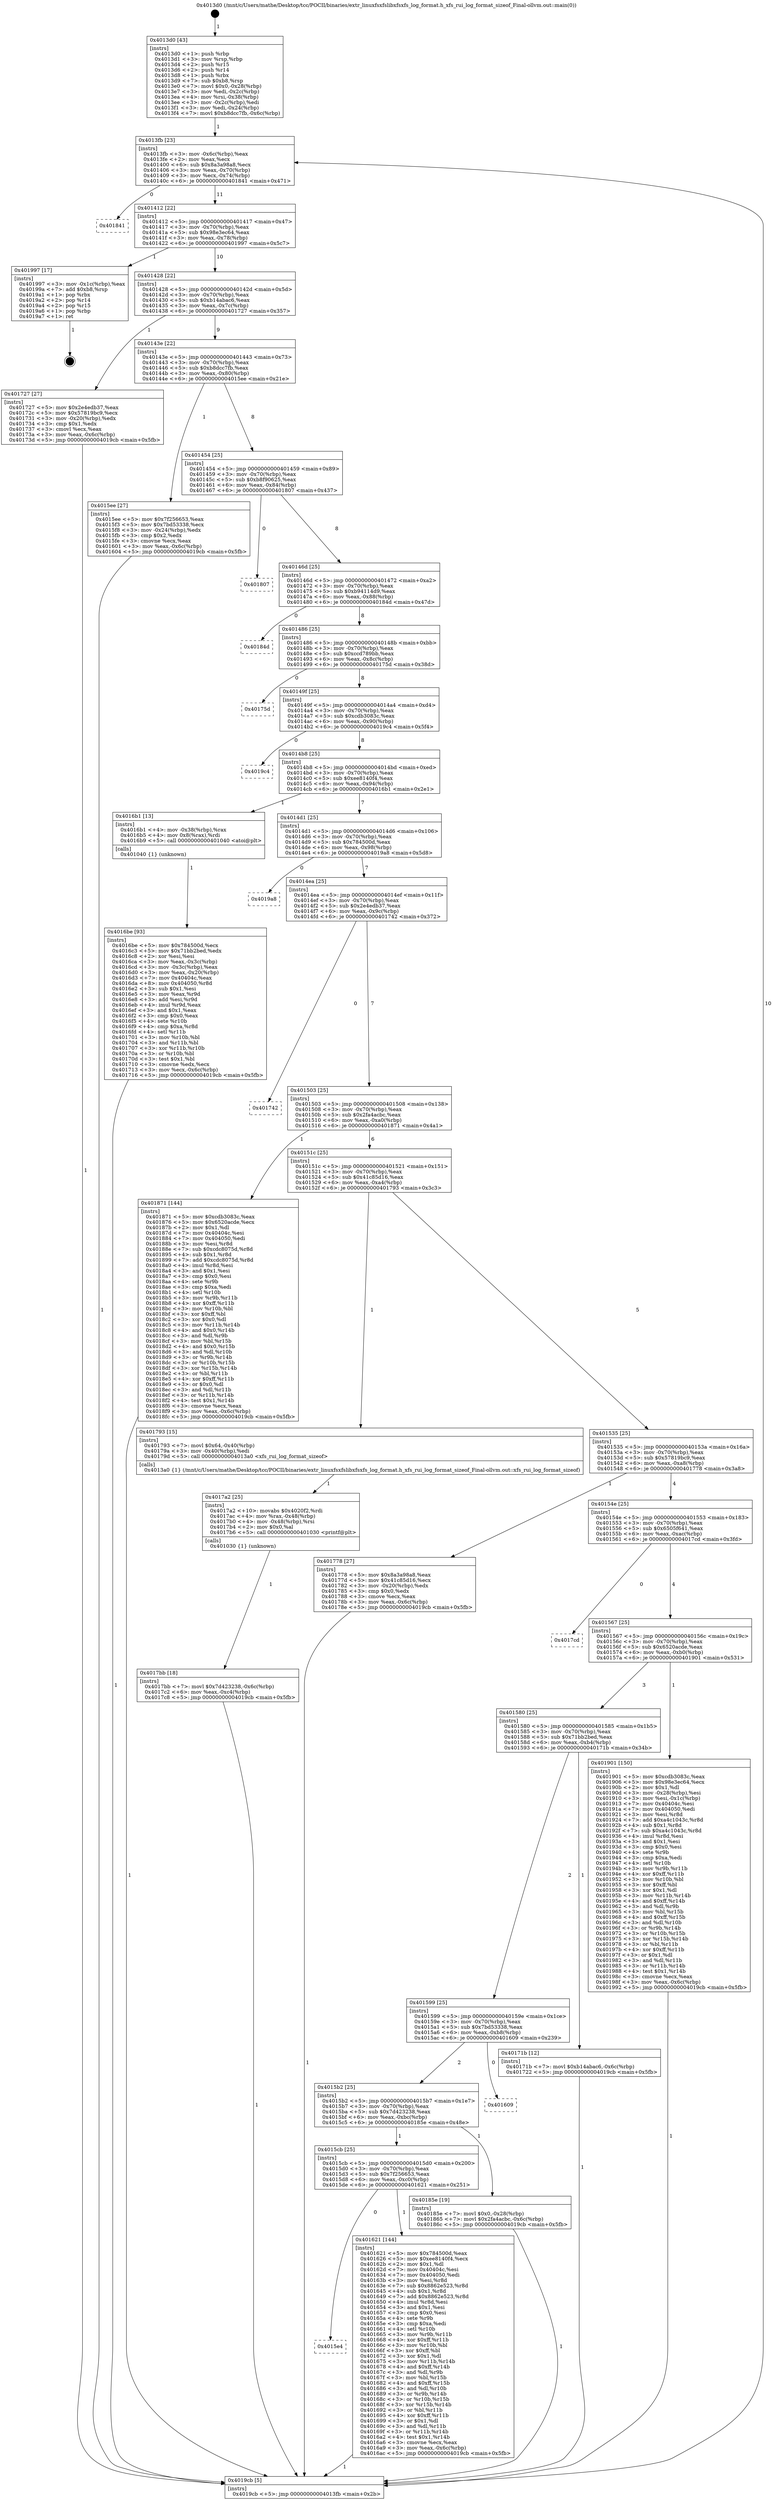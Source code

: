 digraph "0x4013d0" {
  label = "0x4013d0 (/mnt/c/Users/mathe/Desktop/tcc/POCII/binaries/extr_linuxfsxfslibxfsxfs_log_format.h_xfs_rui_log_format_sizeof_Final-ollvm.out::main(0))"
  labelloc = "t"
  node[shape=record]

  Entry [label="",width=0.3,height=0.3,shape=circle,fillcolor=black,style=filled]
  "0x4013fb" [label="{
     0x4013fb [23]\l
     | [instrs]\l
     &nbsp;&nbsp;0x4013fb \<+3\>: mov -0x6c(%rbp),%eax\l
     &nbsp;&nbsp;0x4013fe \<+2\>: mov %eax,%ecx\l
     &nbsp;&nbsp;0x401400 \<+6\>: sub $0x8a3a98a8,%ecx\l
     &nbsp;&nbsp;0x401406 \<+3\>: mov %eax,-0x70(%rbp)\l
     &nbsp;&nbsp;0x401409 \<+3\>: mov %ecx,-0x74(%rbp)\l
     &nbsp;&nbsp;0x40140c \<+6\>: je 0000000000401841 \<main+0x471\>\l
  }"]
  "0x401841" [label="{
     0x401841\l
  }", style=dashed]
  "0x401412" [label="{
     0x401412 [22]\l
     | [instrs]\l
     &nbsp;&nbsp;0x401412 \<+5\>: jmp 0000000000401417 \<main+0x47\>\l
     &nbsp;&nbsp;0x401417 \<+3\>: mov -0x70(%rbp),%eax\l
     &nbsp;&nbsp;0x40141a \<+5\>: sub $0x98e3ec64,%eax\l
     &nbsp;&nbsp;0x40141f \<+3\>: mov %eax,-0x78(%rbp)\l
     &nbsp;&nbsp;0x401422 \<+6\>: je 0000000000401997 \<main+0x5c7\>\l
  }"]
  Exit [label="",width=0.3,height=0.3,shape=circle,fillcolor=black,style=filled,peripheries=2]
  "0x401997" [label="{
     0x401997 [17]\l
     | [instrs]\l
     &nbsp;&nbsp;0x401997 \<+3\>: mov -0x1c(%rbp),%eax\l
     &nbsp;&nbsp;0x40199a \<+7\>: add $0xb8,%rsp\l
     &nbsp;&nbsp;0x4019a1 \<+1\>: pop %rbx\l
     &nbsp;&nbsp;0x4019a2 \<+2\>: pop %r14\l
     &nbsp;&nbsp;0x4019a4 \<+2\>: pop %r15\l
     &nbsp;&nbsp;0x4019a6 \<+1\>: pop %rbp\l
     &nbsp;&nbsp;0x4019a7 \<+1\>: ret\l
  }"]
  "0x401428" [label="{
     0x401428 [22]\l
     | [instrs]\l
     &nbsp;&nbsp;0x401428 \<+5\>: jmp 000000000040142d \<main+0x5d\>\l
     &nbsp;&nbsp;0x40142d \<+3\>: mov -0x70(%rbp),%eax\l
     &nbsp;&nbsp;0x401430 \<+5\>: sub $0xb14abac6,%eax\l
     &nbsp;&nbsp;0x401435 \<+3\>: mov %eax,-0x7c(%rbp)\l
     &nbsp;&nbsp;0x401438 \<+6\>: je 0000000000401727 \<main+0x357\>\l
  }"]
  "0x4017bb" [label="{
     0x4017bb [18]\l
     | [instrs]\l
     &nbsp;&nbsp;0x4017bb \<+7\>: movl $0x7d423238,-0x6c(%rbp)\l
     &nbsp;&nbsp;0x4017c2 \<+6\>: mov %eax,-0xc4(%rbp)\l
     &nbsp;&nbsp;0x4017c8 \<+5\>: jmp 00000000004019cb \<main+0x5fb\>\l
  }"]
  "0x401727" [label="{
     0x401727 [27]\l
     | [instrs]\l
     &nbsp;&nbsp;0x401727 \<+5\>: mov $0x2e4edb37,%eax\l
     &nbsp;&nbsp;0x40172c \<+5\>: mov $0x57819bc9,%ecx\l
     &nbsp;&nbsp;0x401731 \<+3\>: mov -0x20(%rbp),%edx\l
     &nbsp;&nbsp;0x401734 \<+3\>: cmp $0x1,%edx\l
     &nbsp;&nbsp;0x401737 \<+3\>: cmovl %ecx,%eax\l
     &nbsp;&nbsp;0x40173a \<+3\>: mov %eax,-0x6c(%rbp)\l
     &nbsp;&nbsp;0x40173d \<+5\>: jmp 00000000004019cb \<main+0x5fb\>\l
  }"]
  "0x40143e" [label="{
     0x40143e [22]\l
     | [instrs]\l
     &nbsp;&nbsp;0x40143e \<+5\>: jmp 0000000000401443 \<main+0x73\>\l
     &nbsp;&nbsp;0x401443 \<+3\>: mov -0x70(%rbp),%eax\l
     &nbsp;&nbsp;0x401446 \<+5\>: sub $0xb8dcc7fb,%eax\l
     &nbsp;&nbsp;0x40144b \<+3\>: mov %eax,-0x80(%rbp)\l
     &nbsp;&nbsp;0x40144e \<+6\>: je 00000000004015ee \<main+0x21e\>\l
  }"]
  "0x4017a2" [label="{
     0x4017a2 [25]\l
     | [instrs]\l
     &nbsp;&nbsp;0x4017a2 \<+10\>: movabs $0x4020f2,%rdi\l
     &nbsp;&nbsp;0x4017ac \<+4\>: mov %rax,-0x48(%rbp)\l
     &nbsp;&nbsp;0x4017b0 \<+4\>: mov -0x48(%rbp),%rsi\l
     &nbsp;&nbsp;0x4017b4 \<+2\>: mov $0x0,%al\l
     &nbsp;&nbsp;0x4017b6 \<+5\>: call 0000000000401030 \<printf@plt\>\l
     | [calls]\l
     &nbsp;&nbsp;0x401030 \{1\} (unknown)\l
  }"]
  "0x4015ee" [label="{
     0x4015ee [27]\l
     | [instrs]\l
     &nbsp;&nbsp;0x4015ee \<+5\>: mov $0x7f256653,%eax\l
     &nbsp;&nbsp;0x4015f3 \<+5\>: mov $0x7bd53338,%ecx\l
     &nbsp;&nbsp;0x4015f8 \<+3\>: mov -0x24(%rbp),%edx\l
     &nbsp;&nbsp;0x4015fb \<+3\>: cmp $0x2,%edx\l
     &nbsp;&nbsp;0x4015fe \<+3\>: cmovne %ecx,%eax\l
     &nbsp;&nbsp;0x401601 \<+3\>: mov %eax,-0x6c(%rbp)\l
     &nbsp;&nbsp;0x401604 \<+5\>: jmp 00000000004019cb \<main+0x5fb\>\l
  }"]
  "0x401454" [label="{
     0x401454 [25]\l
     | [instrs]\l
     &nbsp;&nbsp;0x401454 \<+5\>: jmp 0000000000401459 \<main+0x89\>\l
     &nbsp;&nbsp;0x401459 \<+3\>: mov -0x70(%rbp),%eax\l
     &nbsp;&nbsp;0x40145c \<+5\>: sub $0xb8f90625,%eax\l
     &nbsp;&nbsp;0x401461 \<+6\>: mov %eax,-0x84(%rbp)\l
     &nbsp;&nbsp;0x401467 \<+6\>: je 0000000000401807 \<main+0x437\>\l
  }"]
  "0x4019cb" [label="{
     0x4019cb [5]\l
     | [instrs]\l
     &nbsp;&nbsp;0x4019cb \<+5\>: jmp 00000000004013fb \<main+0x2b\>\l
  }"]
  "0x4013d0" [label="{
     0x4013d0 [43]\l
     | [instrs]\l
     &nbsp;&nbsp;0x4013d0 \<+1\>: push %rbp\l
     &nbsp;&nbsp;0x4013d1 \<+3\>: mov %rsp,%rbp\l
     &nbsp;&nbsp;0x4013d4 \<+2\>: push %r15\l
     &nbsp;&nbsp;0x4013d6 \<+2\>: push %r14\l
     &nbsp;&nbsp;0x4013d8 \<+1\>: push %rbx\l
     &nbsp;&nbsp;0x4013d9 \<+7\>: sub $0xb8,%rsp\l
     &nbsp;&nbsp;0x4013e0 \<+7\>: movl $0x0,-0x28(%rbp)\l
     &nbsp;&nbsp;0x4013e7 \<+3\>: mov %edi,-0x2c(%rbp)\l
     &nbsp;&nbsp;0x4013ea \<+4\>: mov %rsi,-0x38(%rbp)\l
     &nbsp;&nbsp;0x4013ee \<+3\>: mov -0x2c(%rbp),%edi\l
     &nbsp;&nbsp;0x4013f1 \<+3\>: mov %edi,-0x24(%rbp)\l
     &nbsp;&nbsp;0x4013f4 \<+7\>: movl $0xb8dcc7fb,-0x6c(%rbp)\l
  }"]
  "0x4016be" [label="{
     0x4016be [93]\l
     | [instrs]\l
     &nbsp;&nbsp;0x4016be \<+5\>: mov $0x784500d,%ecx\l
     &nbsp;&nbsp;0x4016c3 \<+5\>: mov $0x71bb2bed,%edx\l
     &nbsp;&nbsp;0x4016c8 \<+2\>: xor %esi,%esi\l
     &nbsp;&nbsp;0x4016ca \<+3\>: mov %eax,-0x3c(%rbp)\l
     &nbsp;&nbsp;0x4016cd \<+3\>: mov -0x3c(%rbp),%eax\l
     &nbsp;&nbsp;0x4016d0 \<+3\>: mov %eax,-0x20(%rbp)\l
     &nbsp;&nbsp;0x4016d3 \<+7\>: mov 0x40404c,%eax\l
     &nbsp;&nbsp;0x4016da \<+8\>: mov 0x404050,%r8d\l
     &nbsp;&nbsp;0x4016e2 \<+3\>: sub $0x1,%esi\l
     &nbsp;&nbsp;0x4016e5 \<+3\>: mov %eax,%r9d\l
     &nbsp;&nbsp;0x4016e8 \<+3\>: add %esi,%r9d\l
     &nbsp;&nbsp;0x4016eb \<+4\>: imul %r9d,%eax\l
     &nbsp;&nbsp;0x4016ef \<+3\>: and $0x1,%eax\l
     &nbsp;&nbsp;0x4016f2 \<+3\>: cmp $0x0,%eax\l
     &nbsp;&nbsp;0x4016f5 \<+4\>: sete %r10b\l
     &nbsp;&nbsp;0x4016f9 \<+4\>: cmp $0xa,%r8d\l
     &nbsp;&nbsp;0x4016fd \<+4\>: setl %r11b\l
     &nbsp;&nbsp;0x401701 \<+3\>: mov %r10b,%bl\l
     &nbsp;&nbsp;0x401704 \<+3\>: and %r11b,%bl\l
     &nbsp;&nbsp;0x401707 \<+3\>: xor %r11b,%r10b\l
     &nbsp;&nbsp;0x40170a \<+3\>: or %r10b,%bl\l
     &nbsp;&nbsp;0x40170d \<+3\>: test $0x1,%bl\l
     &nbsp;&nbsp;0x401710 \<+3\>: cmovne %edx,%ecx\l
     &nbsp;&nbsp;0x401713 \<+3\>: mov %ecx,-0x6c(%rbp)\l
     &nbsp;&nbsp;0x401716 \<+5\>: jmp 00000000004019cb \<main+0x5fb\>\l
  }"]
  "0x401807" [label="{
     0x401807\l
  }", style=dashed]
  "0x40146d" [label="{
     0x40146d [25]\l
     | [instrs]\l
     &nbsp;&nbsp;0x40146d \<+5\>: jmp 0000000000401472 \<main+0xa2\>\l
     &nbsp;&nbsp;0x401472 \<+3\>: mov -0x70(%rbp),%eax\l
     &nbsp;&nbsp;0x401475 \<+5\>: sub $0xb94114d9,%eax\l
     &nbsp;&nbsp;0x40147a \<+6\>: mov %eax,-0x88(%rbp)\l
     &nbsp;&nbsp;0x401480 \<+6\>: je 000000000040184d \<main+0x47d\>\l
  }"]
  "0x4015e4" [label="{
     0x4015e4\l
  }", style=dashed]
  "0x40184d" [label="{
     0x40184d\l
  }", style=dashed]
  "0x401486" [label="{
     0x401486 [25]\l
     | [instrs]\l
     &nbsp;&nbsp;0x401486 \<+5\>: jmp 000000000040148b \<main+0xbb\>\l
     &nbsp;&nbsp;0x40148b \<+3\>: mov -0x70(%rbp),%eax\l
     &nbsp;&nbsp;0x40148e \<+5\>: sub $0xccd789bb,%eax\l
     &nbsp;&nbsp;0x401493 \<+6\>: mov %eax,-0x8c(%rbp)\l
     &nbsp;&nbsp;0x401499 \<+6\>: je 000000000040175d \<main+0x38d\>\l
  }"]
  "0x401621" [label="{
     0x401621 [144]\l
     | [instrs]\l
     &nbsp;&nbsp;0x401621 \<+5\>: mov $0x784500d,%eax\l
     &nbsp;&nbsp;0x401626 \<+5\>: mov $0xee8140f4,%ecx\l
     &nbsp;&nbsp;0x40162b \<+2\>: mov $0x1,%dl\l
     &nbsp;&nbsp;0x40162d \<+7\>: mov 0x40404c,%esi\l
     &nbsp;&nbsp;0x401634 \<+7\>: mov 0x404050,%edi\l
     &nbsp;&nbsp;0x40163b \<+3\>: mov %esi,%r8d\l
     &nbsp;&nbsp;0x40163e \<+7\>: sub $0x8862e523,%r8d\l
     &nbsp;&nbsp;0x401645 \<+4\>: sub $0x1,%r8d\l
     &nbsp;&nbsp;0x401649 \<+7\>: add $0x8862e523,%r8d\l
     &nbsp;&nbsp;0x401650 \<+4\>: imul %r8d,%esi\l
     &nbsp;&nbsp;0x401654 \<+3\>: and $0x1,%esi\l
     &nbsp;&nbsp;0x401657 \<+3\>: cmp $0x0,%esi\l
     &nbsp;&nbsp;0x40165a \<+4\>: sete %r9b\l
     &nbsp;&nbsp;0x40165e \<+3\>: cmp $0xa,%edi\l
     &nbsp;&nbsp;0x401661 \<+4\>: setl %r10b\l
     &nbsp;&nbsp;0x401665 \<+3\>: mov %r9b,%r11b\l
     &nbsp;&nbsp;0x401668 \<+4\>: xor $0xff,%r11b\l
     &nbsp;&nbsp;0x40166c \<+3\>: mov %r10b,%bl\l
     &nbsp;&nbsp;0x40166f \<+3\>: xor $0xff,%bl\l
     &nbsp;&nbsp;0x401672 \<+3\>: xor $0x1,%dl\l
     &nbsp;&nbsp;0x401675 \<+3\>: mov %r11b,%r14b\l
     &nbsp;&nbsp;0x401678 \<+4\>: and $0xff,%r14b\l
     &nbsp;&nbsp;0x40167c \<+3\>: and %dl,%r9b\l
     &nbsp;&nbsp;0x40167f \<+3\>: mov %bl,%r15b\l
     &nbsp;&nbsp;0x401682 \<+4\>: and $0xff,%r15b\l
     &nbsp;&nbsp;0x401686 \<+3\>: and %dl,%r10b\l
     &nbsp;&nbsp;0x401689 \<+3\>: or %r9b,%r14b\l
     &nbsp;&nbsp;0x40168c \<+3\>: or %r10b,%r15b\l
     &nbsp;&nbsp;0x40168f \<+3\>: xor %r15b,%r14b\l
     &nbsp;&nbsp;0x401692 \<+3\>: or %bl,%r11b\l
     &nbsp;&nbsp;0x401695 \<+4\>: xor $0xff,%r11b\l
     &nbsp;&nbsp;0x401699 \<+3\>: or $0x1,%dl\l
     &nbsp;&nbsp;0x40169c \<+3\>: and %dl,%r11b\l
     &nbsp;&nbsp;0x40169f \<+3\>: or %r11b,%r14b\l
     &nbsp;&nbsp;0x4016a2 \<+4\>: test $0x1,%r14b\l
     &nbsp;&nbsp;0x4016a6 \<+3\>: cmovne %ecx,%eax\l
     &nbsp;&nbsp;0x4016a9 \<+3\>: mov %eax,-0x6c(%rbp)\l
     &nbsp;&nbsp;0x4016ac \<+5\>: jmp 00000000004019cb \<main+0x5fb\>\l
  }"]
  "0x40175d" [label="{
     0x40175d\l
  }", style=dashed]
  "0x40149f" [label="{
     0x40149f [25]\l
     | [instrs]\l
     &nbsp;&nbsp;0x40149f \<+5\>: jmp 00000000004014a4 \<main+0xd4\>\l
     &nbsp;&nbsp;0x4014a4 \<+3\>: mov -0x70(%rbp),%eax\l
     &nbsp;&nbsp;0x4014a7 \<+5\>: sub $0xcdb3083c,%eax\l
     &nbsp;&nbsp;0x4014ac \<+6\>: mov %eax,-0x90(%rbp)\l
     &nbsp;&nbsp;0x4014b2 \<+6\>: je 00000000004019c4 \<main+0x5f4\>\l
  }"]
  "0x4015cb" [label="{
     0x4015cb [25]\l
     | [instrs]\l
     &nbsp;&nbsp;0x4015cb \<+5\>: jmp 00000000004015d0 \<main+0x200\>\l
     &nbsp;&nbsp;0x4015d0 \<+3\>: mov -0x70(%rbp),%eax\l
     &nbsp;&nbsp;0x4015d3 \<+5\>: sub $0x7f256653,%eax\l
     &nbsp;&nbsp;0x4015d8 \<+6\>: mov %eax,-0xc0(%rbp)\l
     &nbsp;&nbsp;0x4015de \<+6\>: je 0000000000401621 \<main+0x251\>\l
  }"]
  "0x4019c4" [label="{
     0x4019c4\l
  }", style=dashed]
  "0x4014b8" [label="{
     0x4014b8 [25]\l
     | [instrs]\l
     &nbsp;&nbsp;0x4014b8 \<+5\>: jmp 00000000004014bd \<main+0xed\>\l
     &nbsp;&nbsp;0x4014bd \<+3\>: mov -0x70(%rbp),%eax\l
     &nbsp;&nbsp;0x4014c0 \<+5\>: sub $0xee8140f4,%eax\l
     &nbsp;&nbsp;0x4014c5 \<+6\>: mov %eax,-0x94(%rbp)\l
     &nbsp;&nbsp;0x4014cb \<+6\>: je 00000000004016b1 \<main+0x2e1\>\l
  }"]
  "0x40185e" [label="{
     0x40185e [19]\l
     | [instrs]\l
     &nbsp;&nbsp;0x40185e \<+7\>: movl $0x0,-0x28(%rbp)\l
     &nbsp;&nbsp;0x401865 \<+7\>: movl $0x2fa4acbc,-0x6c(%rbp)\l
     &nbsp;&nbsp;0x40186c \<+5\>: jmp 00000000004019cb \<main+0x5fb\>\l
  }"]
  "0x4016b1" [label="{
     0x4016b1 [13]\l
     | [instrs]\l
     &nbsp;&nbsp;0x4016b1 \<+4\>: mov -0x38(%rbp),%rax\l
     &nbsp;&nbsp;0x4016b5 \<+4\>: mov 0x8(%rax),%rdi\l
     &nbsp;&nbsp;0x4016b9 \<+5\>: call 0000000000401040 \<atoi@plt\>\l
     | [calls]\l
     &nbsp;&nbsp;0x401040 \{1\} (unknown)\l
  }"]
  "0x4014d1" [label="{
     0x4014d1 [25]\l
     | [instrs]\l
     &nbsp;&nbsp;0x4014d1 \<+5\>: jmp 00000000004014d6 \<main+0x106\>\l
     &nbsp;&nbsp;0x4014d6 \<+3\>: mov -0x70(%rbp),%eax\l
     &nbsp;&nbsp;0x4014d9 \<+5\>: sub $0x784500d,%eax\l
     &nbsp;&nbsp;0x4014de \<+6\>: mov %eax,-0x98(%rbp)\l
     &nbsp;&nbsp;0x4014e4 \<+6\>: je 00000000004019a8 \<main+0x5d8\>\l
  }"]
  "0x4015b2" [label="{
     0x4015b2 [25]\l
     | [instrs]\l
     &nbsp;&nbsp;0x4015b2 \<+5\>: jmp 00000000004015b7 \<main+0x1e7\>\l
     &nbsp;&nbsp;0x4015b7 \<+3\>: mov -0x70(%rbp),%eax\l
     &nbsp;&nbsp;0x4015ba \<+5\>: sub $0x7d423238,%eax\l
     &nbsp;&nbsp;0x4015bf \<+6\>: mov %eax,-0xbc(%rbp)\l
     &nbsp;&nbsp;0x4015c5 \<+6\>: je 000000000040185e \<main+0x48e\>\l
  }"]
  "0x4019a8" [label="{
     0x4019a8\l
  }", style=dashed]
  "0x4014ea" [label="{
     0x4014ea [25]\l
     | [instrs]\l
     &nbsp;&nbsp;0x4014ea \<+5\>: jmp 00000000004014ef \<main+0x11f\>\l
     &nbsp;&nbsp;0x4014ef \<+3\>: mov -0x70(%rbp),%eax\l
     &nbsp;&nbsp;0x4014f2 \<+5\>: sub $0x2e4edb37,%eax\l
     &nbsp;&nbsp;0x4014f7 \<+6\>: mov %eax,-0x9c(%rbp)\l
     &nbsp;&nbsp;0x4014fd \<+6\>: je 0000000000401742 \<main+0x372\>\l
  }"]
  "0x401609" [label="{
     0x401609\l
  }", style=dashed]
  "0x401742" [label="{
     0x401742\l
  }", style=dashed]
  "0x401503" [label="{
     0x401503 [25]\l
     | [instrs]\l
     &nbsp;&nbsp;0x401503 \<+5\>: jmp 0000000000401508 \<main+0x138\>\l
     &nbsp;&nbsp;0x401508 \<+3\>: mov -0x70(%rbp),%eax\l
     &nbsp;&nbsp;0x40150b \<+5\>: sub $0x2fa4acbc,%eax\l
     &nbsp;&nbsp;0x401510 \<+6\>: mov %eax,-0xa0(%rbp)\l
     &nbsp;&nbsp;0x401516 \<+6\>: je 0000000000401871 \<main+0x4a1\>\l
  }"]
  "0x401599" [label="{
     0x401599 [25]\l
     | [instrs]\l
     &nbsp;&nbsp;0x401599 \<+5\>: jmp 000000000040159e \<main+0x1ce\>\l
     &nbsp;&nbsp;0x40159e \<+3\>: mov -0x70(%rbp),%eax\l
     &nbsp;&nbsp;0x4015a1 \<+5\>: sub $0x7bd53338,%eax\l
     &nbsp;&nbsp;0x4015a6 \<+6\>: mov %eax,-0xb8(%rbp)\l
     &nbsp;&nbsp;0x4015ac \<+6\>: je 0000000000401609 \<main+0x239\>\l
  }"]
  "0x401871" [label="{
     0x401871 [144]\l
     | [instrs]\l
     &nbsp;&nbsp;0x401871 \<+5\>: mov $0xcdb3083c,%eax\l
     &nbsp;&nbsp;0x401876 \<+5\>: mov $0x6520acde,%ecx\l
     &nbsp;&nbsp;0x40187b \<+2\>: mov $0x1,%dl\l
     &nbsp;&nbsp;0x40187d \<+7\>: mov 0x40404c,%esi\l
     &nbsp;&nbsp;0x401884 \<+7\>: mov 0x404050,%edi\l
     &nbsp;&nbsp;0x40188b \<+3\>: mov %esi,%r8d\l
     &nbsp;&nbsp;0x40188e \<+7\>: sub $0xcdc8075d,%r8d\l
     &nbsp;&nbsp;0x401895 \<+4\>: sub $0x1,%r8d\l
     &nbsp;&nbsp;0x401899 \<+7\>: add $0xcdc8075d,%r8d\l
     &nbsp;&nbsp;0x4018a0 \<+4\>: imul %r8d,%esi\l
     &nbsp;&nbsp;0x4018a4 \<+3\>: and $0x1,%esi\l
     &nbsp;&nbsp;0x4018a7 \<+3\>: cmp $0x0,%esi\l
     &nbsp;&nbsp;0x4018aa \<+4\>: sete %r9b\l
     &nbsp;&nbsp;0x4018ae \<+3\>: cmp $0xa,%edi\l
     &nbsp;&nbsp;0x4018b1 \<+4\>: setl %r10b\l
     &nbsp;&nbsp;0x4018b5 \<+3\>: mov %r9b,%r11b\l
     &nbsp;&nbsp;0x4018b8 \<+4\>: xor $0xff,%r11b\l
     &nbsp;&nbsp;0x4018bc \<+3\>: mov %r10b,%bl\l
     &nbsp;&nbsp;0x4018bf \<+3\>: xor $0xff,%bl\l
     &nbsp;&nbsp;0x4018c2 \<+3\>: xor $0x0,%dl\l
     &nbsp;&nbsp;0x4018c5 \<+3\>: mov %r11b,%r14b\l
     &nbsp;&nbsp;0x4018c8 \<+4\>: and $0x0,%r14b\l
     &nbsp;&nbsp;0x4018cc \<+3\>: and %dl,%r9b\l
     &nbsp;&nbsp;0x4018cf \<+3\>: mov %bl,%r15b\l
     &nbsp;&nbsp;0x4018d2 \<+4\>: and $0x0,%r15b\l
     &nbsp;&nbsp;0x4018d6 \<+3\>: and %dl,%r10b\l
     &nbsp;&nbsp;0x4018d9 \<+3\>: or %r9b,%r14b\l
     &nbsp;&nbsp;0x4018dc \<+3\>: or %r10b,%r15b\l
     &nbsp;&nbsp;0x4018df \<+3\>: xor %r15b,%r14b\l
     &nbsp;&nbsp;0x4018e2 \<+3\>: or %bl,%r11b\l
     &nbsp;&nbsp;0x4018e5 \<+4\>: xor $0xff,%r11b\l
     &nbsp;&nbsp;0x4018e9 \<+3\>: or $0x0,%dl\l
     &nbsp;&nbsp;0x4018ec \<+3\>: and %dl,%r11b\l
     &nbsp;&nbsp;0x4018ef \<+3\>: or %r11b,%r14b\l
     &nbsp;&nbsp;0x4018f2 \<+4\>: test $0x1,%r14b\l
     &nbsp;&nbsp;0x4018f6 \<+3\>: cmovne %ecx,%eax\l
     &nbsp;&nbsp;0x4018f9 \<+3\>: mov %eax,-0x6c(%rbp)\l
     &nbsp;&nbsp;0x4018fc \<+5\>: jmp 00000000004019cb \<main+0x5fb\>\l
  }"]
  "0x40151c" [label="{
     0x40151c [25]\l
     | [instrs]\l
     &nbsp;&nbsp;0x40151c \<+5\>: jmp 0000000000401521 \<main+0x151\>\l
     &nbsp;&nbsp;0x401521 \<+3\>: mov -0x70(%rbp),%eax\l
     &nbsp;&nbsp;0x401524 \<+5\>: sub $0x41c85d16,%eax\l
     &nbsp;&nbsp;0x401529 \<+6\>: mov %eax,-0xa4(%rbp)\l
     &nbsp;&nbsp;0x40152f \<+6\>: je 0000000000401793 \<main+0x3c3\>\l
  }"]
  "0x40171b" [label="{
     0x40171b [12]\l
     | [instrs]\l
     &nbsp;&nbsp;0x40171b \<+7\>: movl $0xb14abac6,-0x6c(%rbp)\l
     &nbsp;&nbsp;0x401722 \<+5\>: jmp 00000000004019cb \<main+0x5fb\>\l
  }"]
  "0x401793" [label="{
     0x401793 [15]\l
     | [instrs]\l
     &nbsp;&nbsp;0x401793 \<+7\>: movl $0x64,-0x40(%rbp)\l
     &nbsp;&nbsp;0x40179a \<+3\>: mov -0x40(%rbp),%edi\l
     &nbsp;&nbsp;0x40179d \<+5\>: call 00000000004013a0 \<xfs_rui_log_format_sizeof\>\l
     | [calls]\l
     &nbsp;&nbsp;0x4013a0 \{1\} (/mnt/c/Users/mathe/Desktop/tcc/POCII/binaries/extr_linuxfsxfslibxfsxfs_log_format.h_xfs_rui_log_format_sizeof_Final-ollvm.out::xfs_rui_log_format_sizeof)\l
  }"]
  "0x401535" [label="{
     0x401535 [25]\l
     | [instrs]\l
     &nbsp;&nbsp;0x401535 \<+5\>: jmp 000000000040153a \<main+0x16a\>\l
     &nbsp;&nbsp;0x40153a \<+3\>: mov -0x70(%rbp),%eax\l
     &nbsp;&nbsp;0x40153d \<+5\>: sub $0x57819bc9,%eax\l
     &nbsp;&nbsp;0x401542 \<+6\>: mov %eax,-0xa8(%rbp)\l
     &nbsp;&nbsp;0x401548 \<+6\>: je 0000000000401778 \<main+0x3a8\>\l
  }"]
  "0x401580" [label="{
     0x401580 [25]\l
     | [instrs]\l
     &nbsp;&nbsp;0x401580 \<+5\>: jmp 0000000000401585 \<main+0x1b5\>\l
     &nbsp;&nbsp;0x401585 \<+3\>: mov -0x70(%rbp),%eax\l
     &nbsp;&nbsp;0x401588 \<+5\>: sub $0x71bb2bed,%eax\l
     &nbsp;&nbsp;0x40158d \<+6\>: mov %eax,-0xb4(%rbp)\l
     &nbsp;&nbsp;0x401593 \<+6\>: je 000000000040171b \<main+0x34b\>\l
  }"]
  "0x401778" [label="{
     0x401778 [27]\l
     | [instrs]\l
     &nbsp;&nbsp;0x401778 \<+5\>: mov $0x8a3a98a8,%eax\l
     &nbsp;&nbsp;0x40177d \<+5\>: mov $0x41c85d16,%ecx\l
     &nbsp;&nbsp;0x401782 \<+3\>: mov -0x20(%rbp),%edx\l
     &nbsp;&nbsp;0x401785 \<+3\>: cmp $0x0,%edx\l
     &nbsp;&nbsp;0x401788 \<+3\>: cmove %ecx,%eax\l
     &nbsp;&nbsp;0x40178b \<+3\>: mov %eax,-0x6c(%rbp)\l
     &nbsp;&nbsp;0x40178e \<+5\>: jmp 00000000004019cb \<main+0x5fb\>\l
  }"]
  "0x40154e" [label="{
     0x40154e [25]\l
     | [instrs]\l
     &nbsp;&nbsp;0x40154e \<+5\>: jmp 0000000000401553 \<main+0x183\>\l
     &nbsp;&nbsp;0x401553 \<+3\>: mov -0x70(%rbp),%eax\l
     &nbsp;&nbsp;0x401556 \<+5\>: sub $0x6505f641,%eax\l
     &nbsp;&nbsp;0x40155b \<+6\>: mov %eax,-0xac(%rbp)\l
     &nbsp;&nbsp;0x401561 \<+6\>: je 00000000004017cd \<main+0x3fd\>\l
  }"]
  "0x401901" [label="{
     0x401901 [150]\l
     | [instrs]\l
     &nbsp;&nbsp;0x401901 \<+5\>: mov $0xcdb3083c,%eax\l
     &nbsp;&nbsp;0x401906 \<+5\>: mov $0x98e3ec64,%ecx\l
     &nbsp;&nbsp;0x40190b \<+2\>: mov $0x1,%dl\l
     &nbsp;&nbsp;0x40190d \<+3\>: mov -0x28(%rbp),%esi\l
     &nbsp;&nbsp;0x401910 \<+3\>: mov %esi,-0x1c(%rbp)\l
     &nbsp;&nbsp;0x401913 \<+7\>: mov 0x40404c,%esi\l
     &nbsp;&nbsp;0x40191a \<+7\>: mov 0x404050,%edi\l
     &nbsp;&nbsp;0x401921 \<+3\>: mov %esi,%r8d\l
     &nbsp;&nbsp;0x401924 \<+7\>: add $0xa4c1043c,%r8d\l
     &nbsp;&nbsp;0x40192b \<+4\>: sub $0x1,%r8d\l
     &nbsp;&nbsp;0x40192f \<+7\>: sub $0xa4c1043c,%r8d\l
     &nbsp;&nbsp;0x401936 \<+4\>: imul %r8d,%esi\l
     &nbsp;&nbsp;0x40193a \<+3\>: and $0x1,%esi\l
     &nbsp;&nbsp;0x40193d \<+3\>: cmp $0x0,%esi\l
     &nbsp;&nbsp;0x401940 \<+4\>: sete %r9b\l
     &nbsp;&nbsp;0x401944 \<+3\>: cmp $0xa,%edi\l
     &nbsp;&nbsp;0x401947 \<+4\>: setl %r10b\l
     &nbsp;&nbsp;0x40194b \<+3\>: mov %r9b,%r11b\l
     &nbsp;&nbsp;0x40194e \<+4\>: xor $0xff,%r11b\l
     &nbsp;&nbsp;0x401952 \<+3\>: mov %r10b,%bl\l
     &nbsp;&nbsp;0x401955 \<+3\>: xor $0xff,%bl\l
     &nbsp;&nbsp;0x401958 \<+3\>: xor $0x1,%dl\l
     &nbsp;&nbsp;0x40195b \<+3\>: mov %r11b,%r14b\l
     &nbsp;&nbsp;0x40195e \<+4\>: and $0xff,%r14b\l
     &nbsp;&nbsp;0x401962 \<+3\>: and %dl,%r9b\l
     &nbsp;&nbsp;0x401965 \<+3\>: mov %bl,%r15b\l
     &nbsp;&nbsp;0x401968 \<+4\>: and $0xff,%r15b\l
     &nbsp;&nbsp;0x40196c \<+3\>: and %dl,%r10b\l
     &nbsp;&nbsp;0x40196f \<+3\>: or %r9b,%r14b\l
     &nbsp;&nbsp;0x401972 \<+3\>: or %r10b,%r15b\l
     &nbsp;&nbsp;0x401975 \<+3\>: xor %r15b,%r14b\l
     &nbsp;&nbsp;0x401978 \<+3\>: or %bl,%r11b\l
     &nbsp;&nbsp;0x40197b \<+4\>: xor $0xff,%r11b\l
     &nbsp;&nbsp;0x40197f \<+3\>: or $0x1,%dl\l
     &nbsp;&nbsp;0x401982 \<+3\>: and %dl,%r11b\l
     &nbsp;&nbsp;0x401985 \<+3\>: or %r11b,%r14b\l
     &nbsp;&nbsp;0x401988 \<+4\>: test $0x1,%r14b\l
     &nbsp;&nbsp;0x40198c \<+3\>: cmovne %ecx,%eax\l
     &nbsp;&nbsp;0x40198f \<+3\>: mov %eax,-0x6c(%rbp)\l
     &nbsp;&nbsp;0x401992 \<+5\>: jmp 00000000004019cb \<main+0x5fb\>\l
  }"]
  "0x4017cd" [label="{
     0x4017cd\l
  }", style=dashed]
  "0x401567" [label="{
     0x401567 [25]\l
     | [instrs]\l
     &nbsp;&nbsp;0x401567 \<+5\>: jmp 000000000040156c \<main+0x19c\>\l
     &nbsp;&nbsp;0x40156c \<+3\>: mov -0x70(%rbp),%eax\l
     &nbsp;&nbsp;0x40156f \<+5\>: sub $0x6520acde,%eax\l
     &nbsp;&nbsp;0x401574 \<+6\>: mov %eax,-0xb0(%rbp)\l
     &nbsp;&nbsp;0x40157a \<+6\>: je 0000000000401901 \<main+0x531\>\l
  }"]
  Entry -> "0x4013d0" [label=" 1"]
  "0x4013fb" -> "0x401841" [label=" 0"]
  "0x4013fb" -> "0x401412" [label=" 11"]
  "0x401997" -> Exit [label=" 1"]
  "0x401412" -> "0x401997" [label=" 1"]
  "0x401412" -> "0x401428" [label=" 10"]
  "0x401901" -> "0x4019cb" [label=" 1"]
  "0x401428" -> "0x401727" [label=" 1"]
  "0x401428" -> "0x40143e" [label=" 9"]
  "0x401871" -> "0x4019cb" [label=" 1"]
  "0x40143e" -> "0x4015ee" [label=" 1"]
  "0x40143e" -> "0x401454" [label=" 8"]
  "0x4015ee" -> "0x4019cb" [label=" 1"]
  "0x4013d0" -> "0x4013fb" [label=" 1"]
  "0x4019cb" -> "0x4013fb" [label=" 10"]
  "0x40185e" -> "0x4019cb" [label=" 1"]
  "0x401454" -> "0x401807" [label=" 0"]
  "0x401454" -> "0x40146d" [label=" 8"]
  "0x4017bb" -> "0x4019cb" [label=" 1"]
  "0x40146d" -> "0x40184d" [label=" 0"]
  "0x40146d" -> "0x401486" [label=" 8"]
  "0x4017a2" -> "0x4017bb" [label=" 1"]
  "0x401486" -> "0x40175d" [label=" 0"]
  "0x401486" -> "0x40149f" [label=" 8"]
  "0x401793" -> "0x4017a2" [label=" 1"]
  "0x40149f" -> "0x4019c4" [label=" 0"]
  "0x40149f" -> "0x4014b8" [label=" 8"]
  "0x401727" -> "0x4019cb" [label=" 1"]
  "0x4014b8" -> "0x4016b1" [label=" 1"]
  "0x4014b8" -> "0x4014d1" [label=" 7"]
  "0x40171b" -> "0x4019cb" [label=" 1"]
  "0x4014d1" -> "0x4019a8" [label=" 0"]
  "0x4014d1" -> "0x4014ea" [label=" 7"]
  "0x4016b1" -> "0x4016be" [label=" 1"]
  "0x4014ea" -> "0x401742" [label=" 0"]
  "0x4014ea" -> "0x401503" [label=" 7"]
  "0x401621" -> "0x4019cb" [label=" 1"]
  "0x401503" -> "0x401871" [label=" 1"]
  "0x401503" -> "0x40151c" [label=" 6"]
  "0x4015cb" -> "0x401621" [label=" 1"]
  "0x40151c" -> "0x401793" [label=" 1"]
  "0x40151c" -> "0x401535" [label=" 5"]
  "0x401778" -> "0x4019cb" [label=" 1"]
  "0x401535" -> "0x401778" [label=" 1"]
  "0x401535" -> "0x40154e" [label=" 4"]
  "0x4015b2" -> "0x40185e" [label=" 1"]
  "0x40154e" -> "0x4017cd" [label=" 0"]
  "0x40154e" -> "0x401567" [label=" 4"]
  "0x4016be" -> "0x4019cb" [label=" 1"]
  "0x401567" -> "0x401901" [label=" 1"]
  "0x401567" -> "0x401580" [label=" 3"]
  "0x4015b2" -> "0x4015cb" [label=" 1"]
  "0x401580" -> "0x40171b" [label=" 1"]
  "0x401580" -> "0x401599" [label=" 2"]
  "0x4015cb" -> "0x4015e4" [label=" 0"]
  "0x401599" -> "0x401609" [label=" 0"]
  "0x401599" -> "0x4015b2" [label=" 2"]
}
